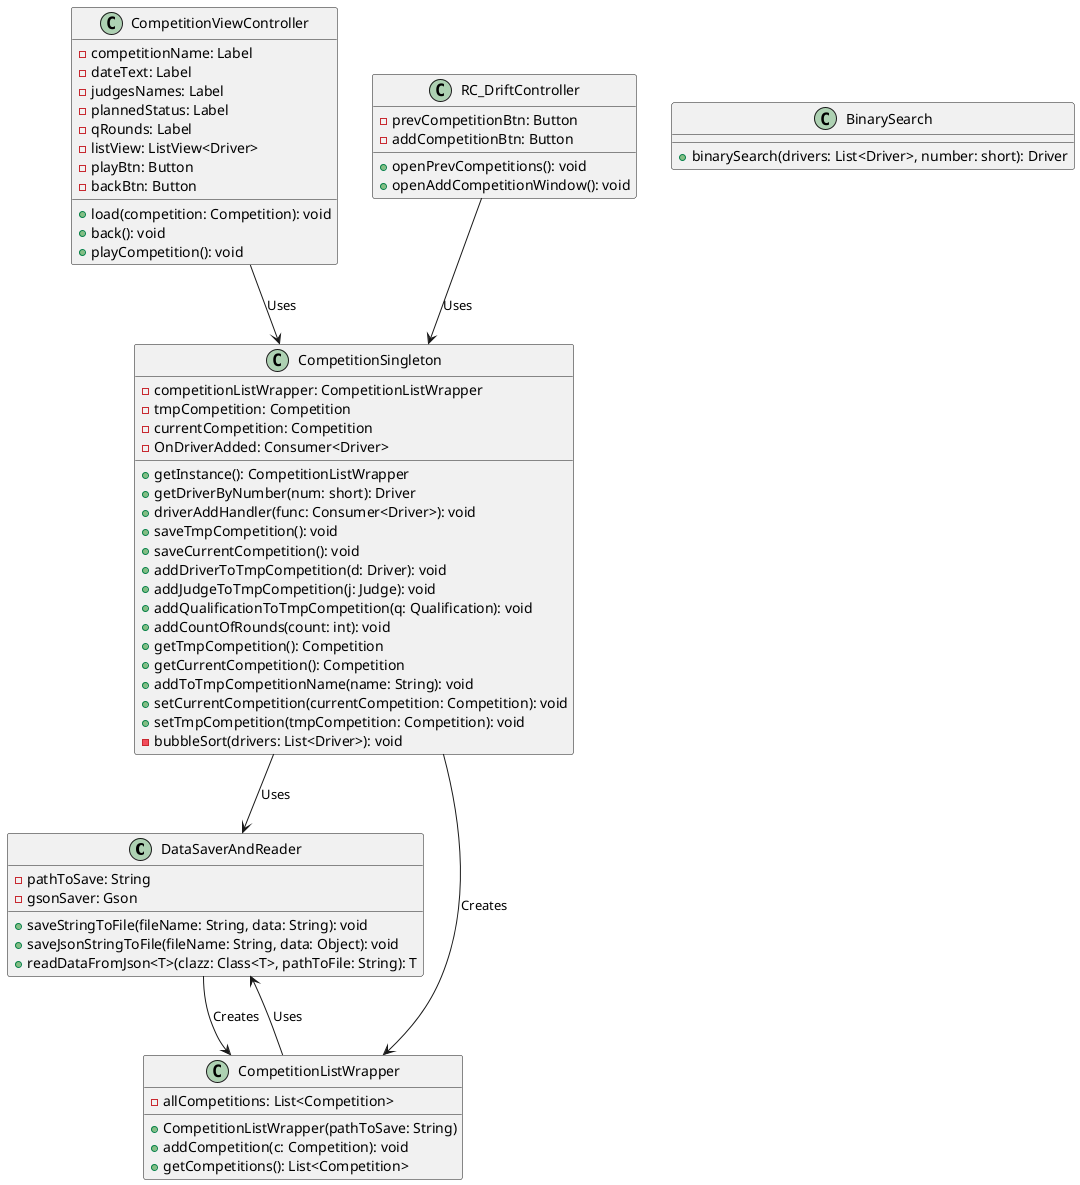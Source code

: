 @startuml

class DataSaverAndReader {
    - pathToSave: String
    - gsonSaver: Gson
    + saveStringToFile(fileName: String, data: String): void
    + saveJsonStringToFile(fileName: String, data: Object): void
    + readDataFromJson<T>(clazz: Class<T>, pathToFile: String): T
}

class CompetitionListWrapper {
    - allCompetitions: List<Competition>
    + CompetitionListWrapper(pathToSave: String)
    + addCompetition(c: Competition): void
    + getCompetitions(): List<Competition>
}

class CompetitionSingleton {
    - competitionListWrapper: CompetitionListWrapper
    - tmpCompetition: Competition
    - currentCompetition: Competition
    - OnDriverAdded: Consumer<Driver>
    + getInstance(): CompetitionListWrapper
    + getDriverByNumber(num: short): Driver
    + driverAddHandler(func: Consumer<Driver>): void
    + saveTmpCompetition(): void
    + saveCurrentCompetition(): void
    + addDriverToTmpCompetition(d: Driver): void
    + addJudgeToTmpCompetition(j: Judge): void
    + addQualificationToTmpCompetition(q: Qualification): void
    + addCountOfRounds(count: int): void
    + getTmpCompetition(): Competition
    + getCurrentCompetition(): Competition
    + addToTmpCompetitionName(name: String): void
    + setCurrentCompetition(currentCompetition: Competition): void
    + setTmpCompetition(tmpCompetition: Competition): void
    - bubbleSort(drivers: List<Driver>): void
}

class BinarySearch {
    + binarySearch(drivers: List<Driver>, number: short): Driver
}

class CompetitionViewController {
    - competitionName: Label
    - dateText: Label
    - judgesNames: Label
    - plannedStatus: Label
    - qRounds: Label
    - listView: ListView<Driver>
    - playBtn: Button
    - backBtn: Button
    + load(competition: Competition): void
    + back(): void
    + playCompetition(): void
}

class RC_DriftController {
    - prevCompetitionBtn: Button
    - addCompetitionBtn: Button
    + openPrevCompetitions(): void
    + openAddCompetitionWindow(): void
}

DataSaverAndReader --> CompetitionListWrapper: Creates
CompetitionListWrapper --> DataSaverAndReader: Uses
CompetitionSingleton --> CompetitionListWrapper: Creates
CompetitionSingleton --> DataSaverAndReader: Uses
CompetitionViewController --> CompetitionSingleton: Uses
RC_DriftController --> CompetitionSingleton: Uses


@enduml
